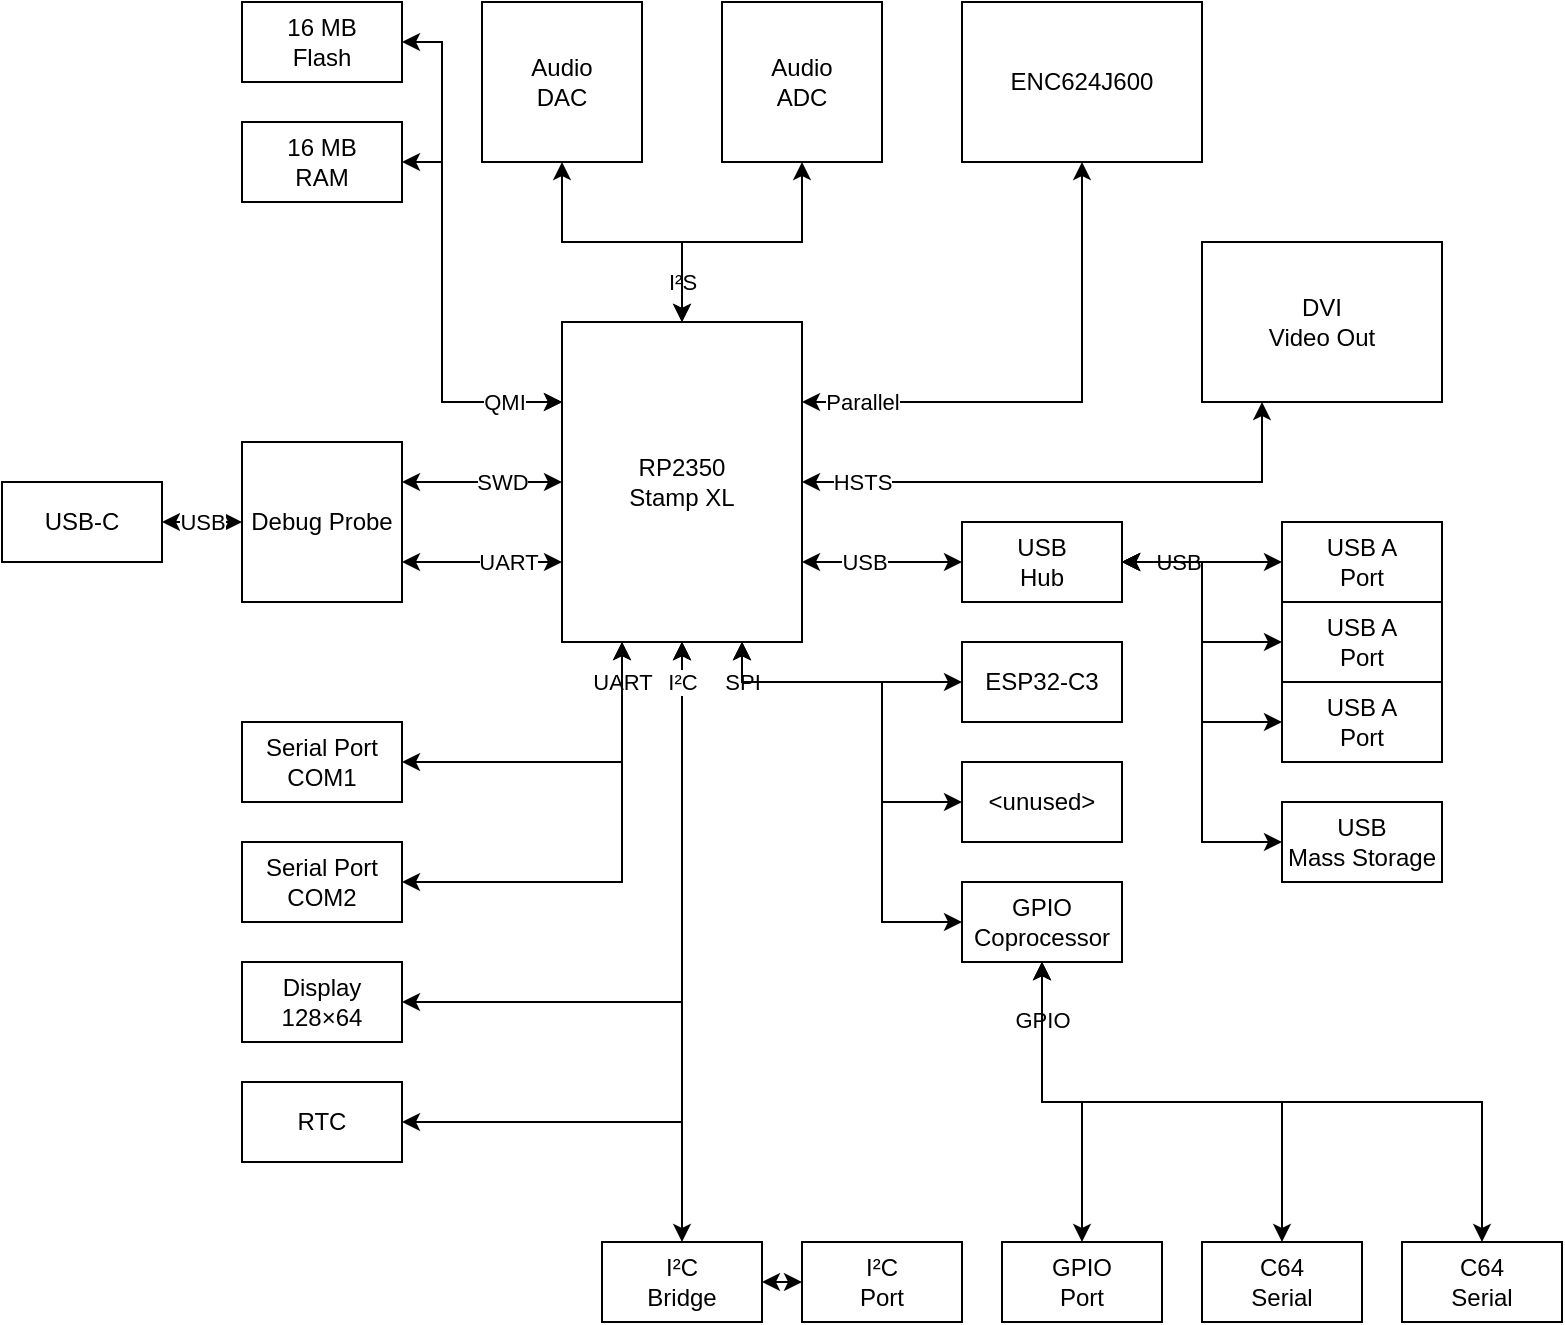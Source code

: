 <mxfile>
    <diagram id="f3CosA6povK-PhNf1Wju" name="Page-1">
        <mxGraphModel dx="2755" dy="2386" grid="1" gridSize="10" guides="1" tooltips="1" connect="1" arrows="1" fold="1" page="1" pageScale="1" pageWidth="827" pageHeight="1169" math="0" shadow="0">
            <root>
                <mxCell id="0"/>
                <mxCell id="1" parent="0"/>
                <mxCell id="9" style="edgeStyle=orthogonalEdgeStyle;html=1;entryX=0;entryY=0.5;entryDx=0;entryDy=0;startArrow=classic;startFill=1;rounded=0;exitX=0.75;exitY=1;exitDx=0;exitDy=0;" edge="1" parent="1" source="2" target="8">
                    <mxGeometry relative="1" as="geometry">
                        <Array as="points">
                            <mxPoint x="50" y="220"/>
                            <mxPoint x="120" y="220"/>
                            <mxPoint x="120" y="280"/>
                        </Array>
                    </mxGeometry>
                </mxCell>
                <mxCell id="13" value="SPI" style="edgeLabel;html=1;align=center;verticalAlign=middle;resizable=0;points=[];" vertex="1" connectable="0" parent="9">
                    <mxGeometry x="0.318" relative="1" as="geometry">
                        <mxPoint x="-70" y="-35" as="offset"/>
                    </mxGeometry>
                </mxCell>
                <mxCell id="11" style="edgeStyle=orthogonalEdgeStyle;html=1;exitX=0.75;exitY=1;exitDx=0;exitDy=0;startArrow=classic;startFill=1;rounded=0;entryX=0;entryY=0.5;entryDx=0;entryDy=0;" edge="1" parent="1" source="2" target="10">
                    <mxGeometry relative="1" as="geometry">
                        <mxPoint x="110" y="240" as="targetPoint"/>
                        <Array as="points">
                            <mxPoint x="50" y="220"/>
                        </Array>
                    </mxGeometry>
                </mxCell>
                <mxCell id="21" style="edgeStyle=orthogonalEdgeStyle;html=1;exitX=0;exitY=0.25;exitDx=0;exitDy=0;entryX=1;entryY=0.5;entryDx=0;entryDy=0;startArrow=classic;startFill=1;rounded=0;" edge="1" parent="1" source="2" target="19">
                    <mxGeometry relative="1" as="geometry">
                        <Array as="points">
                            <mxPoint x="-100" y="80"/>
                            <mxPoint x="-100" y="-100"/>
                        </Array>
                    </mxGeometry>
                </mxCell>
                <mxCell id="22" style="edgeStyle=orthogonalEdgeStyle;html=1;exitX=0;exitY=0.25;exitDx=0;exitDy=0;entryX=1;entryY=0.5;entryDx=0;entryDy=0;startArrow=classic;startFill=1;rounded=0;" edge="1" parent="1" source="2" target="20">
                    <mxGeometry relative="1" as="geometry">
                        <Array as="points">
                            <mxPoint x="-100" y="80"/>
                            <mxPoint x="-100" y="-40"/>
                        </Array>
                    </mxGeometry>
                </mxCell>
                <mxCell id="23" value="QMI" style="edgeLabel;html=1;align=center;verticalAlign=middle;resizable=0;points=[];" vertex="1" connectable="0" parent="22">
                    <mxGeometry x="-0.575" y="-2" relative="1" as="geometry">
                        <mxPoint x="13" y="2" as="offset"/>
                    </mxGeometry>
                </mxCell>
                <mxCell id="27" style="edgeStyle=orthogonalEdgeStyle;rounded=0;html=1;exitX=0.5;exitY=1;exitDx=0;exitDy=0;entryX=1;entryY=0.5;entryDx=0;entryDy=0;startArrow=classic;startFill=1;" edge="1" parent="1" source="2" target="26">
                    <mxGeometry relative="1" as="geometry">
                        <mxPoint x="114.99" y="480" as="sourcePoint"/>
                    </mxGeometry>
                </mxCell>
                <mxCell id="57" style="edgeStyle=orthogonalEdgeStyle;rounded=0;html=1;exitX=0.75;exitY=1;exitDx=0;exitDy=0;entryX=0;entryY=0.5;entryDx=0;entryDy=0;startArrow=classic;startFill=1;" edge="1" parent="1" source="2" target="56">
                    <mxGeometry relative="1" as="geometry">
                        <Array as="points">
                            <mxPoint x="50" y="220"/>
                            <mxPoint x="120" y="220"/>
                            <mxPoint x="120" y="340"/>
                        </Array>
                    </mxGeometry>
                </mxCell>
                <mxCell id="60" style="edgeStyle=orthogonalEdgeStyle;rounded=0;html=1;exitX=0.25;exitY=1;exitDx=0;exitDy=0;startArrow=classic;startFill=1;entryX=1;entryY=0.5;entryDx=0;entryDy=0;" edge="1" parent="1" source="2" target="61">
                    <mxGeometry relative="1" as="geometry">
                        <mxPoint x="20.143" y="390" as="targetPoint"/>
                    </mxGeometry>
                </mxCell>
                <mxCell id="63" value="UART" style="edgeLabel;html=1;align=center;verticalAlign=middle;resizable=0;points=[];" vertex="1" connectable="0" parent="60">
                    <mxGeometry x="-0.881" y="1" relative="1" as="geometry">
                        <mxPoint x="-1" y="10" as="offset"/>
                    </mxGeometry>
                </mxCell>
                <mxCell id="64" style="edgeStyle=orthogonalEdgeStyle;rounded=0;html=1;exitX=0.25;exitY=1;exitDx=0;exitDy=0;entryX=1;entryY=0.5;entryDx=0;entryDy=0;startArrow=classic;startFill=1;" edge="1" parent="1" source="2" target="62">
                    <mxGeometry relative="1" as="geometry">
                        <Array as="points">
                            <mxPoint x="-10" y="320"/>
                        </Array>
                    </mxGeometry>
                </mxCell>
                <mxCell id="75" style="edgeStyle=orthogonalEdgeStyle;rounded=0;html=1;exitX=0.5;exitY=1;exitDx=0;exitDy=0;entryX=0.5;entryY=0;entryDx=0;entryDy=0;startArrow=classic;startFill=1;" edge="1" parent="1" source="2" target="74">
                    <mxGeometry relative="1" as="geometry"/>
                </mxCell>
                <mxCell id="2" value="RP2350&lt;br&gt;Stamp XL" style="rounded=0;whiteSpace=wrap;html=1;" vertex="1" parent="1">
                    <mxGeometry x="-40" y="40" width="120" height="160" as="geometry"/>
                </mxCell>
                <mxCell id="6" style="edgeStyle=orthogonalEdgeStyle;html=1;entryX=1;entryY=0.25;entryDx=0;entryDy=0;exitX=0.5;exitY=1;exitDx=0;exitDy=0;startArrow=classic;startFill=1;rounded=0;" edge="1" parent="1" source="3" target="2">
                    <mxGeometry relative="1" as="geometry"/>
                </mxCell>
                <mxCell id="7" value="Parallel" style="edgeLabel;html=1;align=center;verticalAlign=middle;resizable=0;points=[];" vertex="1" connectable="0" parent="6">
                    <mxGeometry y="-2" relative="1" as="geometry">
                        <mxPoint x="-100" y="2" as="offset"/>
                    </mxGeometry>
                </mxCell>
                <mxCell id="3" value="ENC624J600" style="rounded=0;whiteSpace=wrap;html=1;" vertex="1" parent="1">
                    <mxGeometry x="160" y="-120" width="120" height="80" as="geometry"/>
                </mxCell>
                <mxCell id="8" value="&amp;lt;unused&amp;gt;" style="rounded=0;whiteSpace=wrap;html=1;" vertex="1" parent="1">
                    <mxGeometry x="160" y="260" width="80" height="40" as="geometry"/>
                </mxCell>
                <mxCell id="10" value="ESP32-C3" style="rounded=0;whiteSpace=wrap;html=1;" vertex="1" parent="1">
                    <mxGeometry x="160" y="200" width="80" height="40" as="geometry"/>
                </mxCell>
                <mxCell id="17" style="edgeStyle=orthogonalEdgeStyle;html=1;exitX=0.5;exitY=1;exitDx=0;exitDy=0;entryX=0.5;entryY=0;entryDx=0;entryDy=0;startArrow=classic;startFill=1;rounded=0;" edge="1" parent="1" source="14" target="2">
                    <mxGeometry relative="1" as="geometry"/>
                </mxCell>
                <mxCell id="18" value="I²S" style="edgeLabel;html=1;align=center;verticalAlign=middle;resizable=0;points=[];" vertex="1" connectable="0" parent="17">
                    <mxGeometry x="0.146" y="2" relative="1" as="geometry">
                        <mxPoint x="-20" y="18" as="offset"/>
                    </mxGeometry>
                </mxCell>
                <mxCell id="14" value="Audio&lt;br&gt;ADC" style="rounded=0;whiteSpace=wrap;html=1;" vertex="1" parent="1">
                    <mxGeometry x="40" y="-120" width="80" height="80" as="geometry"/>
                </mxCell>
                <mxCell id="16" style="edgeStyle=orthogonalEdgeStyle;html=1;exitX=0.5;exitY=1;exitDx=0;exitDy=0;entryX=0.5;entryY=0;entryDx=0;entryDy=0;startArrow=classic;startFill=1;rounded=0;" edge="1" parent="1" source="15" target="2">
                    <mxGeometry relative="1" as="geometry"/>
                </mxCell>
                <mxCell id="15" value="Audio&lt;br&gt;DAC" style="rounded=0;whiteSpace=wrap;html=1;" vertex="1" parent="1">
                    <mxGeometry x="-80" y="-120" width="80" height="80" as="geometry"/>
                </mxCell>
                <mxCell id="19" value="16 MB&lt;br&gt;Flash" style="rounded=0;whiteSpace=wrap;html=1;" vertex="1" parent="1">
                    <mxGeometry x="-200" y="-120" width="80" height="40" as="geometry"/>
                </mxCell>
                <mxCell id="20" value="16 MB&lt;br&gt;RAM" style="rounded=0;whiteSpace=wrap;html=1;" vertex="1" parent="1">
                    <mxGeometry x="-200" y="-60" width="80" height="40" as="geometry"/>
                </mxCell>
                <mxCell id="25" style="edgeStyle=orthogonalEdgeStyle;rounded=0;html=1;exitX=1;exitY=0.5;exitDx=0;exitDy=0;entryX=0.5;entryY=1;entryDx=0;entryDy=0;startArrow=classic;startFill=1;" edge="1" parent="1" source="24" target="2">
                    <mxGeometry relative="1" as="geometry">
                        <mxPoint x="114.99" y="480" as="targetPoint"/>
                    </mxGeometry>
                </mxCell>
                <mxCell id="28" value="I²C" style="edgeLabel;html=1;align=center;verticalAlign=middle;resizable=0;points=[];" vertex="1" connectable="0" parent="25">
                    <mxGeometry x="0.753" y="-3" relative="1" as="geometry">
                        <mxPoint x="-3" y="-27" as="offset"/>
                    </mxGeometry>
                </mxCell>
                <mxCell id="24" value="RTC" style="rounded=0;whiteSpace=wrap;html=1;" vertex="1" parent="1">
                    <mxGeometry x="-200" y="420" width="80" height="40" as="geometry"/>
                </mxCell>
                <mxCell id="26" value="Display&lt;br&gt;128×64" style="rounded=0;whiteSpace=wrap;html=1;" vertex="1" parent="1">
                    <mxGeometry x="-200" y="360" width="80" height="40" as="geometry"/>
                </mxCell>
                <mxCell id="30" style="edgeStyle=orthogonalEdgeStyle;rounded=0;html=1;exitX=0.25;exitY=1;exitDx=0;exitDy=0;entryX=1;entryY=0.5;entryDx=0;entryDy=0;startArrow=classic;startFill=1;" edge="1" parent="1" source="29" target="2">
                    <mxGeometry relative="1" as="geometry"/>
                </mxCell>
                <mxCell id="31" value="HSTS" style="edgeLabel;html=1;align=center;verticalAlign=middle;resizable=0;points=[];" vertex="1" connectable="0" parent="30">
                    <mxGeometry x="0.725" y="1" relative="1" as="geometry">
                        <mxPoint x="-7" y="-1" as="offset"/>
                    </mxGeometry>
                </mxCell>
                <mxCell id="29" value="DVI&lt;br&gt;Video Out" style="rounded=0;whiteSpace=wrap;html=1;" vertex="1" parent="1">
                    <mxGeometry x="280" width="120" height="80" as="geometry"/>
                </mxCell>
                <mxCell id="33" style="edgeStyle=orthogonalEdgeStyle;rounded=0;html=1;exitX=0;exitY=0.5;exitDx=0;exitDy=0;entryX=1;entryY=0.75;entryDx=0;entryDy=0;startArrow=classic;startFill=1;" edge="1" parent="1" source="32" target="2">
                    <mxGeometry relative="1" as="geometry"/>
                </mxCell>
                <mxCell id="42" value="USB" style="edgeLabel;html=1;align=center;verticalAlign=middle;resizable=0;points=[];" vertex="1" connectable="0" parent="33">
                    <mxGeometry x="0.243" y="1" relative="1" as="geometry">
                        <mxPoint y="-1" as="offset"/>
                    </mxGeometry>
                </mxCell>
                <mxCell id="39" style="edgeStyle=orthogonalEdgeStyle;rounded=0;html=1;exitX=1;exitY=0.5;exitDx=0;exitDy=0;entryX=0;entryY=0.5;entryDx=0;entryDy=0;startArrow=classic;startFill=1;" edge="1" parent="1" source="32" target="34">
                    <mxGeometry relative="1" as="geometry"/>
                </mxCell>
                <mxCell id="40" style="edgeStyle=orthogonalEdgeStyle;rounded=0;html=1;exitX=1;exitY=0.5;exitDx=0;exitDy=0;entryX=0;entryY=0.5;entryDx=0;entryDy=0;startArrow=classic;startFill=1;" edge="1" parent="1" source="32" target="37">
                    <mxGeometry relative="1" as="geometry"/>
                </mxCell>
                <mxCell id="41" style="edgeStyle=orthogonalEdgeStyle;rounded=0;html=1;exitX=1;exitY=0.5;exitDx=0;exitDy=0;entryX=0;entryY=0.5;entryDx=0;entryDy=0;startArrow=classic;startFill=1;" edge="1" parent="1" source="32" target="38">
                    <mxGeometry relative="1" as="geometry"/>
                </mxCell>
                <mxCell id="43" value="USB" style="edgeLabel;html=1;align=center;verticalAlign=middle;resizable=0;points=[];" vertex="1" connectable="0" parent="41">
                    <mxGeometry x="-0.656" y="1" relative="1" as="geometry">
                        <mxPoint y="1" as="offset"/>
                    </mxGeometry>
                </mxCell>
                <mxCell id="45" style="edgeStyle=orthogonalEdgeStyle;rounded=0;html=1;exitX=1;exitY=0.5;exitDx=0;exitDy=0;entryX=0;entryY=0.5;entryDx=0;entryDy=0;startArrow=classic;startFill=1;" edge="1" parent="1" source="32" target="46">
                    <mxGeometry relative="1" as="geometry">
                        <mxPoint x="320" y="300" as="targetPoint"/>
                        <Array as="points">
                            <mxPoint x="280" y="160"/>
                            <mxPoint x="280" y="300"/>
                        </Array>
                    </mxGeometry>
                </mxCell>
                <mxCell id="32" value="USB&lt;br&gt;Hub" style="rounded=0;whiteSpace=wrap;html=1;" vertex="1" parent="1">
                    <mxGeometry x="160" y="140" width="80" height="40" as="geometry"/>
                </mxCell>
                <mxCell id="34" value="USB A&lt;br&gt;Port" style="rounded=0;whiteSpace=wrap;html=1;" vertex="1" parent="1">
                    <mxGeometry x="320" y="140" width="80" height="40" as="geometry"/>
                </mxCell>
                <mxCell id="37" value="USB A&lt;br&gt;Port" style="rounded=0;whiteSpace=wrap;html=1;" vertex="1" parent="1">
                    <mxGeometry x="320" y="180" width="80" height="40" as="geometry"/>
                </mxCell>
                <mxCell id="38" value="USB A&lt;br&gt;Port" style="rounded=0;whiteSpace=wrap;html=1;" vertex="1" parent="1">
                    <mxGeometry x="320" y="220" width="80" height="40" as="geometry"/>
                </mxCell>
                <mxCell id="46" value="USB&lt;br&gt;Mass Storage" style="rounded=0;whiteSpace=wrap;html=1;" vertex="1" parent="1">
                    <mxGeometry x="320" y="280" width="80" height="40" as="geometry"/>
                </mxCell>
                <mxCell id="49" value="" style="edgeStyle=orthogonalEdgeStyle;rounded=0;html=1;startArrow=classic;startFill=1;exitX=1;exitY=0.25;exitDx=0;exitDy=0;entryX=0;entryY=0.5;entryDx=0;entryDy=0;" edge="1" parent="1" source="48" target="2">
                    <mxGeometry relative="1" as="geometry"/>
                </mxCell>
                <mxCell id="50" value="SWD" style="edgeLabel;html=1;align=center;verticalAlign=middle;resizable=0;points=[];" vertex="1" connectable="0" parent="49">
                    <mxGeometry x="-0.263" y="-1" relative="1" as="geometry">
                        <mxPoint x="20" y="-1" as="offset"/>
                    </mxGeometry>
                </mxCell>
                <mxCell id="51" style="edgeStyle=orthogonalEdgeStyle;rounded=0;html=1;exitX=1;exitY=0.75;exitDx=0;exitDy=0;entryX=0;entryY=0.75;entryDx=0;entryDy=0;startArrow=classic;startFill=1;" edge="1" parent="1" source="48" target="2">
                    <mxGeometry relative="1" as="geometry"/>
                </mxCell>
                <mxCell id="52" value="UART" style="edgeLabel;html=1;align=center;verticalAlign=middle;resizable=0;points=[];" vertex="1" connectable="0" parent="51">
                    <mxGeometry x="0.326" y="-3" relative="1" as="geometry">
                        <mxPoint y="-3" as="offset"/>
                    </mxGeometry>
                </mxCell>
                <mxCell id="54" value="" style="edgeStyle=orthogonalEdgeStyle;rounded=0;html=1;startArrow=classic;startFill=1;" edge="1" parent="1" source="48" target="53">
                    <mxGeometry relative="1" as="geometry"/>
                </mxCell>
                <mxCell id="55" value="USB" style="edgeLabel;html=1;align=center;verticalAlign=middle;resizable=0;points=[];" vertex="1" connectable="0" parent="54">
                    <mxGeometry x="-0.085" y="-1" relative="1" as="geometry">
                        <mxPoint x="-2" y="1" as="offset"/>
                    </mxGeometry>
                </mxCell>
                <mxCell id="48" value="Debug Probe" style="rounded=0;whiteSpace=wrap;html=1;" vertex="1" parent="1">
                    <mxGeometry x="-200" y="100" width="80" height="80" as="geometry"/>
                </mxCell>
                <mxCell id="53" value="USB-C" style="whiteSpace=wrap;html=1;rounded=0;" vertex="1" parent="1">
                    <mxGeometry x="-320" y="120" width="80" height="40" as="geometry"/>
                </mxCell>
                <mxCell id="67" style="edgeStyle=orthogonalEdgeStyle;rounded=0;html=1;exitX=0.5;exitY=1;exitDx=0;exitDy=0;entryX=0.5;entryY=0;entryDx=0;entryDy=0;startArrow=classic;startFill=1;" edge="1" parent="1" source="56" target="65">
                    <mxGeometry relative="1" as="geometry">
                        <Array as="points">
                            <mxPoint x="200" y="430"/>
                            <mxPoint x="420" y="430"/>
                        </Array>
                    </mxGeometry>
                </mxCell>
                <mxCell id="68" style="edgeStyle=orthogonalEdgeStyle;rounded=0;html=1;exitX=0.5;exitY=1;exitDx=0;exitDy=0;entryX=0.5;entryY=0;entryDx=0;entryDy=0;startArrow=classic;startFill=1;" edge="1" parent="1" source="56" target="66">
                    <mxGeometry relative="1" as="geometry">
                        <Array as="points">
                            <mxPoint x="200" y="430"/>
                            <mxPoint x="320" y="430"/>
                        </Array>
                    </mxGeometry>
                </mxCell>
                <mxCell id="69" value="GPIO" style="edgeLabel;html=1;align=center;verticalAlign=middle;resizable=0;points=[];" vertex="1" connectable="0" parent="68">
                    <mxGeometry x="-0.57" y="2" relative="1" as="geometry">
                        <mxPoint x="-2" y="-27" as="offset"/>
                    </mxGeometry>
                </mxCell>
                <mxCell id="71" style="edgeStyle=orthogonalEdgeStyle;rounded=0;html=1;exitX=0.5;exitY=1;exitDx=0;exitDy=0;entryX=0.5;entryY=0;entryDx=0;entryDy=0;startArrow=classic;startFill=1;" edge="1" parent="1" source="56" target="70">
                    <mxGeometry relative="1" as="geometry"/>
                </mxCell>
                <mxCell id="56" value="GPIO&lt;br&gt;Coprocessor" style="rounded=0;whiteSpace=wrap;html=1;" vertex="1" parent="1">
                    <mxGeometry x="160" y="320" width="80" height="40" as="geometry"/>
                </mxCell>
                <mxCell id="61" value="Serial Port&lt;br&gt;COM1" style="rounded=0;whiteSpace=wrap;html=1;" vertex="1" parent="1">
                    <mxGeometry x="-200" y="240" width="80" height="40" as="geometry"/>
                </mxCell>
                <mxCell id="62" value="Serial Port&lt;br&gt;COM2" style="rounded=0;whiteSpace=wrap;html=1;" vertex="1" parent="1">
                    <mxGeometry x="-200" y="300" width="80" height="40" as="geometry"/>
                </mxCell>
                <mxCell id="65" value="C64&lt;br&gt;Serial" style="rounded=0;whiteSpace=wrap;html=1;" vertex="1" parent="1">
                    <mxGeometry x="380" y="500" width="80" height="40" as="geometry"/>
                </mxCell>
                <mxCell id="66" value="C64&lt;br&gt;Serial" style="rounded=0;whiteSpace=wrap;html=1;" vertex="1" parent="1">
                    <mxGeometry x="280" y="500" width="80" height="40" as="geometry"/>
                </mxCell>
                <mxCell id="70" value="GPIO&lt;br&gt;Port" style="rounded=0;whiteSpace=wrap;html=1;" vertex="1" parent="1">
                    <mxGeometry x="180" y="500" width="80" height="40" as="geometry"/>
                </mxCell>
                <mxCell id="78" style="edgeStyle=orthogonalEdgeStyle;rounded=0;html=1;exitX=1;exitY=0.5;exitDx=0;exitDy=0;entryX=0;entryY=0.5;entryDx=0;entryDy=0;startArrow=classic;startFill=1;" edge="1" parent="1" source="74" target="77">
                    <mxGeometry relative="1" as="geometry"/>
                </mxCell>
                <mxCell id="74" value="I²C&lt;br&gt;Bridge" style="rounded=0;whiteSpace=wrap;html=1;" vertex="1" parent="1">
                    <mxGeometry x="-20" y="500" width="80" height="40" as="geometry"/>
                </mxCell>
                <mxCell id="77" value="I²C&lt;br&gt;Port" style="rounded=0;whiteSpace=wrap;html=1;" vertex="1" parent="1">
                    <mxGeometry x="80" y="500" width="80" height="40" as="geometry"/>
                </mxCell>
            </root>
        </mxGraphModel>
    </diagram>
</mxfile>